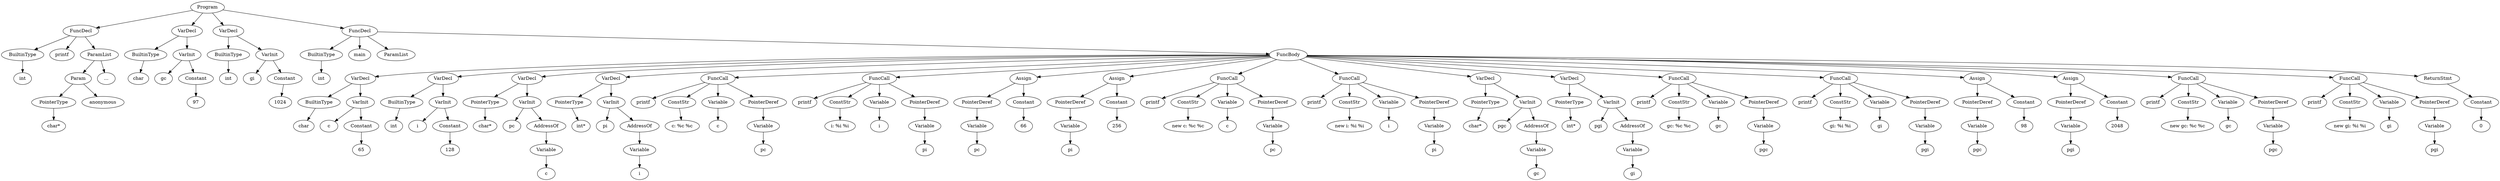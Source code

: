 digraph {
Program [label = Program]
Program -> FuncDecl_5299984400
FuncDecl_5299984400 [label = FuncDecl]
FuncDecl_5299984400 -> BuiltinType_5299984176
BuiltinType_5299984176 [label = BuiltinType]
"int_5299984176" [label = "int"]
BuiltinType_5299984176 -> "int_5299984176"
printf_5299984400[ label = printf]
FuncDecl_5299984400 -> printf_5299984400
FuncDecl_5299984400 -> ParamList_5299984032
ParamList_5299984032 [label = ParamList]
ParamList_5299984032 -> Param_5299983984
Param_5299983984 [label = Param]
Param_5299983984 -> PointerType_5299983920
PointerType_5299983920 [label = PointerType]
"char*_5299983920" [label = "char*"]
PointerType_5299983920 -> "char*_5299983920"
anonymous_5299983984 [label = anonymous]
Param_5299983984 -> anonymous_5299983984
"..._5299984032" [label = "..."]
ParamList_5299984032 -> "..._5299984032"
Program -> VarDecl_5299984672
VarDecl_5299984672 [label = VarDecl]
VarDecl_5299984672 -> BuiltinType_5299984464
BuiltinType_5299984464 [label = BuiltinType]
"char_5299984464" [label = "char"]
BuiltinType_5299984464 -> "char_5299984464"
VarDecl_5299984672 -> VarInit_5299984592
VarInit_5299984592 [label = VarInit]
gc_5299984592 [label = gc]
VarInit_5299984592 -> gc_5299984592
VarInit_5299984592 -> Constant_5299984528
Constant_5299984528 [label = Constant]
char_5299984528 [label = "97"]
Constant_5299984528 -> char_5299984528
Program -> VarDecl_5299984944
VarDecl_5299984944 [label = VarDecl]
VarDecl_5299984944 -> BuiltinType_5299984704
BuiltinType_5299984704 [label = BuiltinType]
"int_5299984704" [label = "int"]
BuiltinType_5299984704 -> "int_5299984704"
VarDecl_5299984944 -> VarInit_5299984864
VarInit_5299984864 [label = VarInit]
gi_5299984864 [label = gi]
VarInit_5299984864 -> gi_5299984864
VarInit_5299984864 -> Constant_5299984800
Constant_5299984800 [label = Constant]
int_5299984800 [label = "1024"]
Constant_5299984800 -> int_5299984800
Program -> FuncDecl_5299991648
FuncDecl_5299991648 [label = FuncDecl]
FuncDecl_5299991648 -> BuiltinType_5299985216
BuiltinType_5299985216 [label = BuiltinType]
"int_5299985216" [label = "int"]
BuiltinType_5299985216 -> "int_5299985216"
main_5299991648[ label = main]
FuncDecl_5299991648 -> main_5299991648
FuncDecl_5299991648 -> ParamList_5299985280
ParamList_5299985280 [label = ParamList]
FuncDecl_5299991648 -> FuncBody_5299988288
FuncBody_5299988288 [label = FuncBody]
FuncBody_5299988288 -> VarDecl_5299985600
VarDecl_5299985600 [label = VarDecl]
VarDecl_5299985600 -> BuiltinType_5299985360
BuiltinType_5299985360 [label = BuiltinType]
"char_5299985360" [label = "char"]
BuiltinType_5299985360 -> "char_5299985360"
VarDecl_5299985600 -> VarInit_5299985520
VarInit_5299985520 [label = VarInit]
c_5299985520 [label = c]
VarInit_5299985520 -> c_5299985520
VarInit_5299985520 -> Constant_5299985456
Constant_5299985456 [label = Constant]
char_5299985456 [label = "65"]
Constant_5299985456 -> char_5299985456
FuncBody_5299988288 -> VarDecl_5299985872
VarDecl_5299985872 [label = VarDecl]
VarDecl_5299985872 -> BuiltinType_5299985632
BuiltinType_5299985632 [label = BuiltinType]
"int_5299985632" [label = "int"]
BuiltinType_5299985632 -> "int_5299985632"
VarDecl_5299985872 -> VarInit_5299985792
VarInit_5299985792 [label = VarInit]
i_5299985792 [label = i]
VarInit_5299985792 -> i_5299985792
VarInit_5299985792 -> Constant_5299985728
Constant_5299985728 [label = Constant]
int_5299985728 [label = "128"]
Constant_5299985728 -> int_5299985728
FuncBody_5299988288 -> VarDecl_5299986208
VarDecl_5299986208 [label = VarDecl]
VarDecl_5299986208 -> PointerType_5299985968
PointerType_5299985968 [label = PointerType]
"char*_5299985968" [label = "char*"]
PointerType_5299985968 -> "char*_5299985968"
VarDecl_5299986208 -> VarInit_5299986128
VarInit_5299986128 [label = VarInit]
pc_5299986128 [label = pc]
VarInit_5299986128 -> pc_5299986128
VarInit_5299986128 -> AddressOf_5299757232
AddressOf_5299757232 [label = AddressOf]
AddressOf_5299757232 -> Variable_5299986096
Variable_5299986096 [label = Variable]
c_5299986096 [label = c]
Variable_5299986096 -> c_5299986096
FuncBody_5299988288 -> VarDecl_5299986576
VarDecl_5299986576 [label = VarDecl]
VarDecl_5299986576 -> PointerType_5299986336
PointerType_5299986336 [label = PointerType]
"int*_5299986336" [label = "int*"]
PointerType_5299986336 -> "int*_5299986336"
VarDecl_5299986576 -> VarInit_5299986496
VarInit_5299986496 [label = VarInit]
pi_5299986496 [label = pi]
VarInit_5299986496 -> pi_5299986496
VarInit_5299986496 -> AddressOf_5299748928
AddressOf_5299748928 [label = AddressOf]
AddressOf_5299748928 -> Variable_5299986464
Variable_5299986464 [label = Variable]
i_5299986464 [label = i]
Variable_5299986464 -> i_5299986464
FuncBody_5299988288 -> FuncCall_5299986960
FuncCall_5299986960 [label = FuncCall]
printf_5299986960[ label = printf]
FuncCall_5299986960 -> printf_5299986960
FuncCall_5299986960 -> ConstStr_5299986672
ConstStr_5299986672 [label = ConstStr]
str_5299986672 [label = "c: %c %c"]
ConstStr_5299986672 -> str_5299986672
FuncCall_5299986960 -> Variable_5299986832
Variable_5299986832 [label = Variable]
c_5299986832 [label = c]
Variable_5299986832 -> c_5299986832
FuncCall_5299986960 -> PointerDeref_5299743328
PointerDeref_5299743328 [label = PointerDeref]
PointerDeref_5299743328 -> Variable_5299986896
Variable_5299986896 [label = Variable]
pc_5299986896 [label = pc]
Variable_5299986896 -> pc_5299986896
FuncBody_5299988288 -> FuncCall_5299987392
FuncCall_5299987392 [label = FuncCall]
printf_5299987392[ label = printf]
FuncCall_5299987392 -> printf_5299987392
FuncCall_5299987392 -> ConstStr_5299987104
ConstStr_5299987104 [label = ConstStr]
str_5299987104 [label = "i: %i %i"]
ConstStr_5299987104 -> str_5299987104
FuncCall_5299987392 -> Variable_5299987264
Variable_5299987264 [label = Variable]
i_5299987264 [label = i]
Variable_5299987264 -> i_5299987264
FuncCall_5299987392 -> PointerDeref_5299569872
PointerDeref_5299569872 [label = PointerDeref]
PointerDeref_5299569872 -> Variable_5299987328
Variable_5299987328 [label = Variable]
pi_5299987328 [label = pi]
Variable_5299987328 -> pi_5299987328
FuncBody_5299988288 -> Assign_5299987568
Assign_5299987568 [label = Assign]
Assign_5299987568 -> PointerDeref_5299527312
PointerDeref_5299527312 [label = PointerDeref]
PointerDeref_5299527312 -> Variable_5299987472
Variable_5299987472 [label = Variable]
pc_5299987472 [label = pc]
Variable_5299987472 -> pc_5299987472
Assign_5299987568 -> Constant_5299987504
Constant_5299987504 [label = Constant]
char_5299987504 [label = "66"]
Constant_5299987504 -> char_5299987504
FuncBody_5299988288 -> Assign_5299987728
Assign_5299987728 [label = Assign]
Assign_5299987728 -> PointerDeref_5299527408
PointerDeref_5299527408 [label = PointerDeref]
PointerDeref_5299527408 -> Variable_5299987632
Variable_5299987632 [label = Variable]
pi_5299987632 [label = pi]
Variable_5299987632 -> pi_5299987632
Assign_5299987728 -> Constant_5299987664
Constant_5299987664 [label = Constant]
int_5299987664 [label = "256"]
Constant_5299987664 -> int_5299987664
FuncBody_5299988288 -> FuncCall_5299988144
FuncCall_5299988144 [label = FuncCall]
printf_5299988144[ label = printf]
FuncCall_5299988144 -> printf_5299988144
FuncCall_5299988144 -> ConstStr_5299987824
ConstStr_5299987824 [label = ConstStr]
str_5299987824 [label = "new c: %c %c"]
ConstStr_5299987824 -> str_5299987824
FuncCall_5299988144 -> Variable_5299988000
Variable_5299988000 [label = Variable]
c_5299988000 [label = c]
Variable_5299988000 -> c_5299988000
FuncCall_5299988144 -> PointerDeref_5299987952
PointerDeref_5299987952 [label = PointerDeref]
PointerDeref_5299987952 -> Variable_5299988080
Variable_5299988080 [label = Variable]
pc_5299988080 [label = pc]
Variable_5299988080 -> pc_5299988080
FuncBody_5299988288 -> FuncCall_5299988624
FuncCall_5299988624 [label = FuncCall]
printf_5299988624[ label = printf]
FuncCall_5299988624 -> printf_5299988624
FuncCall_5299988624 -> ConstStr_5299988384
ConstStr_5299988384 [label = ConstStr]
str_5299988384 [label = "new i: %i %i"]
ConstStr_5299988384 -> str_5299988384
FuncCall_5299988624 -> Variable_5299988544
Variable_5299988544 [label = Variable]
i_5299988544 [label = i]
Variable_5299988544 -> i_5299988544
FuncCall_5299988624 -> PointerDeref_5299988032
PointerDeref_5299988032 [label = PointerDeref]
PointerDeref_5299988032 -> Variable_5299987040
Variable_5299987040 [label = Variable]
pi_5299987040 [label = pi]
Variable_5299987040 -> pi_5299987040
FuncBody_5299988288 -> VarDecl_5299988992
VarDecl_5299988992 [label = VarDecl]
VarDecl_5299988992 -> PointerType_5299988736
PointerType_5299988736 [label = PointerType]
"char*_5299988736" [label = "char*"]
PointerType_5299988736 -> "char*_5299988736"
VarDecl_5299988992 -> VarInit_5299988896
VarInit_5299988896 [label = VarInit]
pgc_5299988896 [label = pgc]
VarInit_5299988896 -> pgc_5299988896
VarInit_5299988896 -> AddressOf_5299988576
AddressOf_5299988576 [label = AddressOf]
AddressOf_5299988576 -> Variable_5299988864
Variable_5299988864 [label = Variable]
gc_5299988864 [label = gc]
Variable_5299988864 -> gc_5299988864
FuncBody_5299988288 -> VarDecl_5299989360
VarDecl_5299989360 [label = VarDecl]
VarDecl_5299989360 -> PointerType_5299989088
PointerType_5299989088 [label = PointerType]
"int*_5299989088" [label = "int*"]
PointerType_5299989088 -> "int*_5299989088"
VarDecl_5299989360 -> VarInit_5299989264
VarInit_5299989264 [label = VarInit]
pgi_5299989264 [label = pgi]
VarInit_5299989264 -> pgi_5299989264
VarInit_5299989264 -> AddressOf_5299989248
AddressOf_5299989248 [label = AddressOf]
AddressOf_5299989248 -> Variable_5299989216
Variable_5299989216 [label = Variable]
gi_5299989216 [label = gi]
Variable_5299989216 -> gi_5299989216
FuncBody_5299988288 -> FuncCall_5299989776
FuncCall_5299989776 [label = FuncCall]
printf_5299989776[ label = printf]
FuncCall_5299989776 -> printf_5299989776
FuncCall_5299989776 -> ConstStr_5299989456
ConstStr_5299989456 [label = ConstStr]
str_5299989456 [label = "gc: %c %c"]
ConstStr_5299989456 -> str_5299989456
FuncCall_5299989776 -> Variable_5299989632
Variable_5299989632 [label = Variable]
gc_5299989632 [label = gc]
Variable_5299989632 -> gc_5299989632
FuncCall_5299989776 -> PointerDeref_5299989584
PointerDeref_5299989584 [label = PointerDeref]
PointerDeref_5299989584 -> Variable_5299989712
Variable_5299989712 [label = Variable]
pgc_5299989712 [label = pgc]
Variable_5299989712 -> pgc_5299989712
FuncBody_5299988288 -> FuncCall_5299990192
FuncCall_5299990192 [label = FuncCall]
printf_5299990192[ label = printf]
FuncCall_5299990192 -> printf_5299990192
FuncCall_5299990192 -> ConstStr_5299989888
ConstStr_5299989888 [label = ConstStr]
str_5299989888 [label = "gi: %i %i"]
ConstStr_5299989888 -> str_5299989888
FuncCall_5299990192 -> Variable_5299990048
Variable_5299990048 [label = Variable]
gi_5299990048 [label = gi]
Variable_5299990048 -> gi_5299990048
FuncCall_5299990192 -> PointerDeref_5299989664
PointerDeref_5299989664 [label = PointerDeref]
PointerDeref_5299989664 -> Variable_5299990128
Variable_5299990128 [label = Variable]
pgi_5299990128 [label = pgi]
Variable_5299990128 -> pgi_5299990128
FuncBody_5299988288 -> Assign_5299990368
Assign_5299990368 [label = Assign]
Assign_5299990368 -> PointerDeref_5299990080
PointerDeref_5299990080 [label = PointerDeref]
PointerDeref_5299990080 -> Variable_5299990272
Variable_5299990272 [label = Variable]
pgc_5299990272 [label = pgc]
Variable_5299990272 -> pgc_5299990272
Assign_5299990368 -> Constant_5299990304
Constant_5299990304 [label = Constant]
char_5299990304 [label = "98"]
Constant_5299990304 -> char_5299990304
FuncBody_5299988288 -> Assign_5299990544
Assign_5299990544 [label = Assign]
Assign_5299990544 -> PointerDeref_5299990464
PointerDeref_5299990464 [label = PointerDeref]
PointerDeref_5299990464 -> Variable_5299990432
Variable_5299990432 [label = Variable]
pgi_5299990432 [label = pgi]
Variable_5299990432 -> pgi_5299990432
Assign_5299990544 -> Constant_5299990480
Constant_5299990480 [label = Constant]
int_5299990480 [label = "2048"]
Constant_5299990480 -> int_5299990480
FuncBody_5299988288 -> FuncCall_5299990960
FuncCall_5299990960 [label = FuncCall]
printf_5299990960[ label = printf]
FuncCall_5299990960 -> printf_5299990960
FuncCall_5299990960 -> ConstStr_5299990640
ConstStr_5299990640 [label = ConstStr]
str_5299990640 [label = "new gc: %c %c"]
ConstStr_5299990640 -> str_5299990640
FuncCall_5299990960 -> Variable_5299990816
Variable_5299990816 [label = Variable]
gc_5299990816 [label = gc]
Variable_5299990816 -> gc_5299990816
FuncCall_5299990960 -> PointerDeref_5299990768
PointerDeref_5299990768 [label = PointerDeref]
PointerDeref_5299990768 -> Variable_5299990896
Variable_5299990896 [label = Variable]
pgc_5299990896 [label = pgc]
Variable_5299990896 -> pgc_5299990896
FuncBody_5299988288 -> FuncCall_5299991536
FuncCall_5299991536 [label = FuncCall]
printf_5299991536[ label = printf]
FuncCall_5299991536 -> printf_5299991536
FuncCall_5299991536 -> ConstStr_5299991328
ConstStr_5299991328 [label = ConstStr]
str_5299991328 [label = "new gi: %i %i"]
ConstStr_5299991328 -> str_5299991328
FuncCall_5299991536 -> Variable_5299991488
Variable_5299991488 [label = Variable]
gi_5299991488 [label = gi]
Variable_5299991488 -> gi_5299991488
FuncCall_5299991536 -> PointerDeref_5299990848
PointerDeref_5299990848 [label = PointerDeref]
PointerDeref_5299990848 -> Variable_5299988224
Variable_5299988224 [label = Variable]
pgi_5299988224 [label = pgi]
Variable_5299988224 -> pgi_5299988224
FuncBody_5299988288 -> ReturnStmt_5299991520
ReturnStmt_5299991520 [label = ReturnStmt]
ReturnStmt_5299991520 -> Constant_5299991584
Constant_5299991584 [label = Constant]
int_5299991584 [label = "0"]
Constant_5299991584 -> int_5299991584
}
